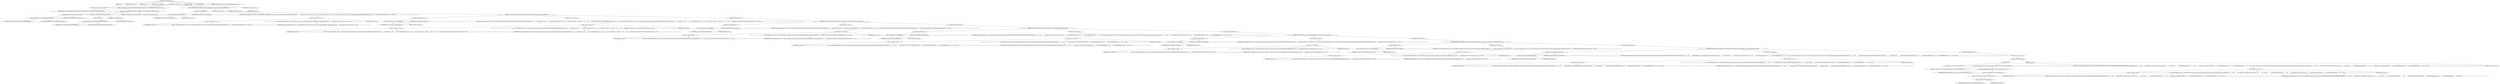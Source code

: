 digraph "createAttributeSetter" {  
"1518" [label = <(METHOD,createAttributeSetter)<SUB>910</SUB>> ]
"1519" [label = <(PARAM,this)<SUB>910</SUB>> ]
"1520" [label = <(PARAM,final Method m)<SUB>910</SUB>> ]
"1521" [label = <(PARAM,Class arg)<SUB>911</SUB>> ]
"1522" [label = <(PARAM,final String attrName)<SUB>912</SUB>> ]
"1523" [label = <(BLOCK,&lt;empty&gt;,&lt;empty&gt;)<SUB>912</SUB>> ]
"1524" [label = <(LOCAL,Class reflectedArg: java.lang.Class)> ]
"1525" [label = <(&lt;operator&gt;.assignment,Class reflectedArg = PRIMITIVE_TYPE_MAP.containsKey(arg) ? (Class) PRIMITIVE_TYPE_MAP.get(arg) : arg)<SUB>915</SUB>> ]
"1526" [label = <(IDENTIFIER,reflectedArg,Class reflectedArg = PRIMITIVE_TYPE_MAP.containsKey(arg) ? (Class) PRIMITIVE_TYPE_MAP.get(arg) : arg)<SUB>915</SUB>> ]
"1527" [label = <(&lt;operator&gt;.conditional,PRIMITIVE_TYPE_MAP.containsKey(arg) ? (Class) PRIMITIVE_TYPE_MAP.get(arg) : arg)<SUB>915</SUB>> ]
"1528" [label = <(containsKey,PRIMITIVE_TYPE_MAP.containsKey(arg))<SUB>915</SUB>> ]
"1529" [label = <(&lt;operator&gt;.fieldAccess,IntrospectionHelper.PRIMITIVE_TYPE_MAP)<SUB>915</SUB>> ]
"1530" [label = <(IDENTIFIER,IntrospectionHelper,PRIMITIVE_TYPE_MAP.containsKey(arg))<SUB>915</SUB>> ]
"1531" [label = <(FIELD_IDENTIFIER,PRIMITIVE_TYPE_MAP,PRIMITIVE_TYPE_MAP)<SUB>915</SUB>> ]
"1532" [label = <(IDENTIFIER,arg,PRIMITIVE_TYPE_MAP.containsKey(arg))<SUB>915</SUB>> ]
"1533" [label = <(&lt;operator&gt;.cast,(Class) PRIMITIVE_TYPE_MAP.get(arg))<SUB>916</SUB>> ]
"1534" [label = <(TYPE_REF,Class,Class)<SUB>916</SUB>> ]
"1535" [label = <(get,PRIMITIVE_TYPE_MAP.get(arg))<SUB>916</SUB>> ]
"1536" [label = <(&lt;operator&gt;.fieldAccess,IntrospectionHelper.PRIMITIVE_TYPE_MAP)<SUB>916</SUB>> ]
"1537" [label = <(IDENTIFIER,IntrospectionHelper,PRIMITIVE_TYPE_MAP.get(arg))<SUB>916</SUB>> ]
"1538" [label = <(FIELD_IDENTIFIER,PRIMITIVE_TYPE_MAP,PRIMITIVE_TYPE_MAP)<SUB>916</SUB>> ]
"1539" [label = <(IDENTIFIER,arg,PRIMITIVE_TYPE_MAP.get(arg))<SUB>916</SUB>> ]
"1540" [label = <(IDENTIFIER,arg,PRIMITIVE_TYPE_MAP.containsKey(arg) ? (Class) PRIMITIVE_TYPE_MAP.get(arg) : arg)<SUB>916</SUB>> ]
"1541" [label = <(CONTROL_STRUCTURE,if (java.lang.String.class.equals(reflectedArg)),if (java.lang.String.class.equals(reflectedArg)))<SUB>919</SUB>> ]
"1542" [label = <(equals,this.equals(reflectedArg))<SUB>919</SUB>> ]
"1543" [label = <(&lt;operator&gt;.fieldAccess,java.lang.String.class)<SUB>919</SUB>> ]
"1544" [label = <(IDENTIFIER,java.lang.String,this.equals(reflectedArg))<SUB>919</SUB>> ]
"1545" [label = <(FIELD_IDENTIFIER,class,class)<SUB>919</SUB>> ]
"1546" [label = <(IDENTIFIER,reflectedArg,this.equals(reflectedArg))<SUB>919</SUB>> ]
"1547" [label = <(BLOCK,&lt;empty&gt;,&lt;empty&gt;)<SUB>919</SUB>> ]
"1548" [label = <(RETURN,return new AttributeSetter() {\012\012    public void set(Project p, Object parent, String value) throws InvocationTargetException, IllegalAccessException {\012        m.invoke(parent, new String[] { value });\012    }\012};,return new AttributeSetter() {\012\012    public void set(Project p, Object parent, String value) throws InvocationTargetException, IllegalAccessException {\012        m.invoke(parent, new String[] { value });\012    }\012};)<SUB>920</SUB>> ]
"1549" [label = <(BLOCK,&lt;empty&gt;,&lt;empty&gt;)<SUB>920</SUB>> ]
"1550" [label = <(&lt;operator&gt;.assignment,&lt;empty&gt;)> ]
"1551" [label = <(IDENTIFIER,$obj29,&lt;empty&gt;)> ]
"1552" [label = <(&lt;operator&gt;.alloc,new AttributeSetter() {\012\012    public void set(Project p, Object parent, String value) throws InvocationTargetException, IllegalAccessException {\012        m.invoke(parent, new String[] { value });\012    }\012})<SUB>920</SUB>> ]
"1553" [label = <(&lt;init&gt;,new AttributeSetter() {\012\012    public void set(Project p, Object parent, String value) throws InvocationTargetException, IllegalAccessException {\012        m.invoke(parent, new String[] { value });\012    }\012})<SUB>920</SUB>> ]
"1554" [label = <(IDENTIFIER,$obj29,new AttributeSetter() {\012\012    public void set(Project p, Object parent, String value) throws InvocationTargetException, IllegalAccessException {\012        m.invoke(parent, new String[] { value });\012    }\012})> ]
"1555" [label = <(IDENTIFIER,$obj29,&lt;empty&gt;)> ]
"1556" [label = <(CONTROL_STRUCTURE,else,else)<SUB>928</SUB>> ]
"1557" [label = <(CONTROL_STRUCTURE,if (java.lang.Character.class.equals(reflectedArg)),if (java.lang.Character.class.equals(reflectedArg)))<SUB>928</SUB>> ]
"1558" [label = <(equals,this.equals(reflectedArg))<SUB>928</SUB>> ]
"1559" [label = <(&lt;operator&gt;.fieldAccess,java.lang.Character.class)<SUB>928</SUB>> ]
"1560" [label = <(IDENTIFIER,java.lang.Character,this.equals(reflectedArg))<SUB>928</SUB>> ]
"1561" [label = <(FIELD_IDENTIFIER,class,class)<SUB>928</SUB>> ]
"1562" [label = <(IDENTIFIER,reflectedArg,this.equals(reflectedArg))<SUB>928</SUB>> ]
"1563" [label = <(BLOCK,&lt;empty&gt;,&lt;empty&gt;)<SUB>928</SUB>> ]
"1564" [label = <(RETURN,return new AttributeSetter() {\012\012    public void set(Project p, Object parent, String value) throws InvocationTargetException, IllegalAccessException {\012        if (value.length() == 0) {\012            throw new BuildException(&quot;The value \&quot;\&quot; is not a &quot; + &quot;legal value for attribute \&quot;&quot; + attrName + &quot;\&quot;&quot;);\012        }\012        m.invoke(parent, new Character[] { new Character(value.charAt(0)) });\012    }\012};,return new AttributeSetter() {\012\012    public void set(Project p, Object parent, String value) throws InvocationTargetException, IllegalAccessException {\012        if (value.length() == 0) {\012            throw new BuildException(&quot;The value \&quot;\&quot; is not a &quot; + &quot;legal value for attribute \&quot;&quot; + attrName + &quot;\&quot;&quot;);\012        }\012        m.invoke(parent, new Character[] { new Character(value.charAt(0)) });\012    }\012};)<SUB>929</SUB>> ]
"1565" [label = <(BLOCK,&lt;empty&gt;,&lt;empty&gt;)<SUB>929</SUB>> ]
"1566" [label = <(&lt;operator&gt;.assignment,&lt;empty&gt;)> ]
"1567" [label = <(IDENTIFIER,$obj30,&lt;empty&gt;)> ]
"1568" [label = <(&lt;operator&gt;.alloc,new AttributeSetter() {\012\012    public void set(Project p, Object parent, String value) throws InvocationTargetException, IllegalAccessException {\012        if (value.length() == 0) {\012            throw new BuildException(&quot;The value \&quot;\&quot; is not a &quot; + &quot;legal value for attribute \&quot;&quot; + attrName + &quot;\&quot;&quot;);\012        }\012        m.invoke(parent, new Character[] { new Character(value.charAt(0)) });\012    }\012})<SUB>929</SUB>> ]
"1569" [label = <(&lt;init&gt;,new AttributeSetter() {\012\012    public void set(Project p, Object parent, String value) throws InvocationTargetException, IllegalAccessException {\012        if (value.length() == 0) {\012            throw new BuildException(&quot;The value \&quot;\&quot; is not a &quot; + &quot;legal value for attribute \&quot;&quot; + attrName + &quot;\&quot;&quot;);\012        }\012        m.invoke(parent, new Character[] { new Character(value.charAt(0)) });\012    }\012})<SUB>929</SUB>> ]
"1570" [label = <(IDENTIFIER,$obj30,new AttributeSetter() {\012\012    public void set(Project p, Object parent, String value) throws InvocationTargetException, IllegalAccessException {\012        if (value.length() == 0) {\012            throw new BuildException(&quot;The value \&quot;\&quot; is not a &quot; + &quot;legal value for attribute \&quot;&quot; + attrName + &quot;\&quot;&quot;);\012        }\012        m.invoke(parent, new Character[] { new Character(value.charAt(0)) });\012    }\012})> ]
"1571" [label = <(IDENTIFIER,$obj30,&lt;empty&gt;)> ]
"1572" [label = <(CONTROL_STRUCTURE,else,else)<SUB>943</SUB>> ]
"1573" [label = <(CONTROL_STRUCTURE,if (java.lang.Boolean.class.equals(reflectedArg)),if (java.lang.Boolean.class.equals(reflectedArg)))<SUB>943</SUB>> ]
"1574" [label = <(equals,this.equals(reflectedArg))<SUB>943</SUB>> ]
"1575" [label = <(&lt;operator&gt;.fieldAccess,java.lang.Boolean.class)<SUB>943</SUB>> ]
"1576" [label = <(IDENTIFIER,java.lang.Boolean,this.equals(reflectedArg))<SUB>943</SUB>> ]
"1577" [label = <(FIELD_IDENTIFIER,class,class)<SUB>943</SUB>> ]
"1578" [label = <(IDENTIFIER,reflectedArg,this.equals(reflectedArg))<SUB>943</SUB>> ]
"1579" [label = <(BLOCK,&lt;empty&gt;,&lt;empty&gt;)<SUB>943</SUB>> ]
"1580" [label = <(RETURN,return new AttributeSetter() {\012\012    public void set(Project p, Object parent, String value) throws InvocationTargetException, IllegalAccessException {\012        m.invoke(parent, new Boolean[] { new Boolean(Project.toBoolean(value)) });\012    }\012};,return new AttributeSetter() {\012\012    public void set(Project p, Object parent, String value) throws InvocationTargetException, IllegalAccessException {\012        m.invoke(parent, new Boolean[] { new Boolean(Project.toBoolean(value)) });\012    }\012};)<SUB>944</SUB>> ]
"1581" [label = <(BLOCK,&lt;empty&gt;,&lt;empty&gt;)<SUB>944</SUB>> ]
"1582" [label = <(&lt;operator&gt;.assignment,&lt;empty&gt;)> ]
"1583" [label = <(IDENTIFIER,$obj31,&lt;empty&gt;)> ]
"1584" [label = <(&lt;operator&gt;.alloc,new AttributeSetter() {\012\012    public void set(Project p, Object parent, String value) throws InvocationTargetException, IllegalAccessException {\012        m.invoke(parent, new Boolean[] { new Boolean(Project.toBoolean(value)) });\012    }\012})<SUB>944</SUB>> ]
"1585" [label = <(&lt;init&gt;,new AttributeSetter() {\012\012    public void set(Project p, Object parent, String value) throws InvocationTargetException, IllegalAccessException {\012        m.invoke(parent, new Boolean[] { new Boolean(Project.toBoolean(value)) });\012    }\012})<SUB>944</SUB>> ]
"1586" [label = <(IDENTIFIER,$obj31,new AttributeSetter() {\012\012    public void set(Project p, Object parent, String value) throws InvocationTargetException, IllegalAccessException {\012        m.invoke(parent, new Boolean[] { new Boolean(Project.toBoolean(value)) });\012    }\012})> ]
"1587" [label = <(IDENTIFIER,$obj31,&lt;empty&gt;)> ]
"1588" [label = <(CONTROL_STRUCTURE,else,else)<SUB>955</SUB>> ]
"1589" [label = <(CONTROL_STRUCTURE,if (java.lang.Class.class.equals(reflectedArg)),if (java.lang.Class.class.equals(reflectedArg)))<SUB>955</SUB>> ]
"1590" [label = <(equals,this.equals(reflectedArg))<SUB>955</SUB>> ]
"1591" [label = <(&lt;operator&gt;.fieldAccess,java.lang.Class.class)<SUB>955</SUB>> ]
"1592" [label = <(IDENTIFIER,java.lang.Class,this.equals(reflectedArg))<SUB>955</SUB>> ]
"1593" [label = <(FIELD_IDENTIFIER,class,class)<SUB>955</SUB>> ]
"1594" [label = <(IDENTIFIER,reflectedArg,this.equals(reflectedArg))<SUB>955</SUB>> ]
"1595" [label = <(BLOCK,&lt;empty&gt;,&lt;empty&gt;)<SUB>955</SUB>> ]
"1596" [label = <(RETURN,return new AttributeSetter() {\012\012    public void set(Project p, Object parent, String value) throws InvocationTargetException, IllegalAccessException, BuildException {\012        try {\012            m.invoke(parent, new Class[] { Class.forName(value) });\012        } catch (ClassNotFoundException ce) {\012            throw new BuildException(ce);\012        }\012    }\012};,return new AttributeSetter() {\012\012    public void set(Project p, Object parent, String value) throws InvocationTargetException, IllegalAccessException, BuildException {\012        try {\012            m.invoke(parent, new Class[] { Class.forName(value) });\012        } catch (ClassNotFoundException ce) {\012            throw new BuildException(ce);\012        }\012    }\012};)<SUB>956</SUB>> ]
"1597" [label = <(BLOCK,&lt;empty&gt;,&lt;empty&gt;)<SUB>956</SUB>> ]
"1598" [label = <(&lt;operator&gt;.assignment,&lt;empty&gt;)> ]
"1599" [label = <(IDENTIFIER,$obj32,&lt;empty&gt;)> ]
"1600" [label = <(&lt;operator&gt;.alloc,new AttributeSetter() {\012\012    public void set(Project p, Object parent, String value) throws InvocationTargetException, IllegalAccessException, BuildException {\012        try {\012            m.invoke(parent, new Class[] { Class.forName(value) });\012        } catch (ClassNotFoundException ce) {\012            throw new BuildException(ce);\012        }\012    }\012})<SUB>956</SUB>> ]
"1601" [label = <(&lt;init&gt;,new AttributeSetter() {\012\012    public void set(Project p, Object parent, String value) throws InvocationTargetException, IllegalAccessException, BuildException {\012        try {\012            m.invoke(parent, new Class[] { Class.forName(value) });\012        } catch (ClassNotFoundException ce) {\012            throw new BuildException(ce);\012        }\012    }\012})<SUB>956</SUB>> ]
"1602" [label = <(IDENTIFIER,$obj32,new AttributeSetter() {\012\012    public void set(Project p, Object parent, String value) throws InvocationTargetException, IllegalAccessException, BuildException {\012        try {\012            m.invoke(parent, new Class[] { Class.forName(value) });\012        } catch (ClassNotFoundException ce) {\012            throw new BuildException(ce);\012        }\012    }\012})> ]
"1603" [label = <(IDENTIFIER,$obj32,&lt;empty&gt;)> ]
"1604" [label = <(CONTROL_STRUCTURE,else,else)<SUB>968</SUB>> ]
"1605" [label = <(CONTROL_STRUCTURE,if (java.io.File.class.equals(reflectedArg)),if (java.io.File.class.equals(reflectedArg)))<SUB>968</SUB>> ]
"1606" [label = <(equals,this.equals(reflectedArg))<SUB>968</SUB>> ]
"1607" [label = <(&lt;operator&gt;.fieldAccess,java.io.File.class)<SUB>968</SUB>> ]
"1608" [label = <(IDENTIFIER,java.io.File,this.equals(reflectedArg))<SUB>968</SUB>> ]
"1609" [label = <(FIELD_IDENTIFIER,class,class)<SUB>968</SUB>> ]
"1610" [label = <(IDENTIFIER,reflectedArg,this.equals(reflectedArg))<SUB>968</SUB>> ]
"1611" [label = <(BLOCK,&lt;empty&gt;,&lt;empty&gt;)<SUB>968</SUB>> ]
"1612" [label = <(RETURN,return new AttributeSetter() {\012\012    public void set(Project p, Object parent, String value) throws InvocationTargetException, IllegalAccessException {\012        m.invoke(parent, new File[] { p.resolveFile(value) });\012    }\012};,return new AttributeSetter() {\012\012    public void set(Project p, Object parent, String value) throws InvocationTargetException, IllegalAccessException {\012        m.invoke(parent, new File[] { p.resolveFile(value) });\012    }\012};)<SUB>969</SUB>> ]
"1613" [label = <(BLOCK,&lt;empty&gt;,&lt;empty&gt;)<SUB>969</SUB>> ]
"1614" [label = <(&lt;operator&gt;.assignment,&lt;empty&gt;)> ]
"1615" [label = <(IDENTIFIER,$obj33,&lt;empty&gt;)> ]
"1616" [label = <(&lt;operator&gt;.alloc,new AttributeSetter() {\012\012    public void set(Project p, Object parent, String value) throws InvocationTargetException, IllegalAccessException {\012        m.invoke(parent, new File[] { p.resolveFile(value) });\012    }\012})<SUB>969</SUB>> ]
"1617" [label = <(&lt;init&gt;,new AttributeSetter() {\012\012    public void set(Project p, Object parent, String value) throws InvocationTargetException, IllegalAccessException {\012        m.invoke(parent, new File[] { p.resolveFile(value) });\012    }\012})<SUB>969</SUB>> ]
"1618" [label = <(IDENTIFIER,$obj33,new AttributeSetter() {\012\012    public void set(Project p, Object parent, String value) throws InvocationTargetException, IllegalAccessException {\012        m.invoke(parent, new File[] { p.resolveFile(value) });\012    }\012})> ]
"1619" [label = <(IDENTIFIER,$obj33,&lt;empty&gt;)> ]
"1620" [label = <(CONTROL_STRUCTURE,else,else)<SUB>978</SUB>> ]
"1621" [label = <(CONTROL_STRUCTURE,if (org.apache.tools.ant.types.Path.class.equals(reflectedArg)),if (org.apache.tools.ant.types.Path.class.equals(reflectedArg)))<SUB>978</SUB>> ]
"1622" [label = <(equals,equals(reflectedArg))<SUB>978</SUB>> ]
"1623" [label = <(&lt;operator&gt;.fieldAccess,org.apache.tools.ant.types.Path.class)<SUB>978</SUB>> ]
"1624" [label = <(IDENTIFIER,org.apache.tools.ant.types.Path,equals(reflectedArg))<SUB>978</SUB>> ]
"1625" [label = <(FIELD_IDENTIFIER,class,class)<SUB>978</SUB>> ]
"1626" [label = <(IDENTIFIER,reflectedArg,equals(reflectedArg))<SUB>978</SUB>> ]
"1627" [label = <(BLOCK,&lt;empty&gt;,&lt;empty&gt;)<SUB>978</SUB>> ]
"1628" [label = <(RETURN,return new AttributeSetter() {\012\012    public void set(Project p, Object parent, String value) throws InvocationTargetException, IllegalAccessException {\012        m.invoke(parent, new Path[] { new Path(p, value) });\012    }\012};,return new AttributeSetter() {\012\012    public void set(Project p, Object parent, String value) throws InvocationTargetException, IllegalAccessException {\012        m.invoke(parent, new Path[] { new Path(p, value) });\012    }\012};)<SUB>979</SUB>> ]
"1629" [label = <(BLOCK,&lt;empty&gt;,&lt;empty&gt;)<SUB>979</SUB>> ]
"1630" [label = <(&lt;operator&gt;.assignment,&lt;empty&gt;)> ]
"1631" [label = <(IDENTIFIER,$obj34,&lt;empty&gt;)> ]
"1632" [label = <(&lt;operator&gt;.alloc,new AttributeSetter() {\012\012    public void set(Project p, Object parent, String value) throws InvocationTargetException, IllegalAccessException {\012        m.invoke(parent, new Path[] { new Path(p, value) });\012    }\012})<SUB>979</SUB>> ]
"1633" [label = <(&lt;init&gt;,new AttributeSetter() {\012\012    public void set(Project p, Object parent, String value) throws InvocationTargetException, IllegalAccessException {\012        m.invoke(parent, new Path[] { new Path(p, value) });\012    }\012})<SUB>979</SUB>> ]
"1634" [label = <(IDENTIFIER,$obj34,new AttributeSetter() {\012\012    public void set(Project p, Object parent, String value) throws InvocationTargetException, IllegalAccessException {\012        m.invoke(parent, new Path[] { new Path(p, value) });\012    }\012})> ]
"1635" [label = <(IDENTIFIER,$obj34,&lt;empty&gt;)> ]
"1636" [label = <(CONTROL_STRUCTURE,else,else)<SUB>988</SUB>> ]
"1637" [label = <(CONTROL_STRUCTURE,if (EnumeratedAttribute.class.isAssignableFrom(reflectedArg)),if (EnumeratedAttribute.class.isAssignableFrom(reflectedArg)))<SUB>988</SUB>> ]
"1638" [label = <(isAssignableFrom,isAssignableFrom(reflectedArg))<SUB>988</SUB>> ]
"1639" [label = <(&lt;operator&gt;.fieldAccess,EnumeratedAttribute.class)<SUB>988</SUB>> ]
"1640" [label = <(IDENTIFIER,EnumeratedAttribute,isAssignableFrom(reflectedArg))<SUB>988</SUB>> ]
"1641" [label = <(FIELD_IDENTIFIER,class,class)<SUB>988</SUB>> ]
"1642" [label = <(IDENTIFIER,reflectedArg,isAssignableFrom(reflectedArg))<SUB>988</SUB>> ]
"1643" [label = <(BLOCK,&lt;empty&gt;,&lt;empty&gt;)<SUB>988</SUB>> ]
"1644" [label = <(RETURN,return new AttributeSetter() {\012\012    public void set(Project p, Object parent, String value) throws InvocationTargetException, IllegalAccessException, BuildException {\012        try {\012            EnumeratedAttribute ea = (EnumeratedAttribute) reflectedArg.newInstance();\012            ea.setValue(value);\012            m.invoke(parent, new EnumeratedAttribute[] { ea });\012        } catch (InstantiationException ie) {\012            throw new BuildException(ie);\012        }\012    }\012};,return new AttributeSetter() {\012\012    public void set(Project p, Object parent, String value) throws InvocationTargetException, IllegalAccessException, BuildException {\012        try {\012            EnumeratedAttribute ea = (EnumeratedAttribute) reflectedArg.newInstance();\012            ea.setValue(value);\012            m.invoke(parent, new EnumeratedAttribute[] { ea });\012        } catch (InstantiationException ie) {\012            throw new BuildException(ie);\012        }\012    }\012};)<SUB>989</SUB>> ]
"1645" [label = <(BLOCK,&lt;empty&gt;,&lt;empty&gt;)<SUB>989</SUB>> ]
"1646" [label = <(&lt;operator&gt;.assignment,&lt;empty&gt;)> ]
"1647" [label = <(IDENTIFIER,$obj35,&lt;empty&gt;)> ]
"1648" [label = <(&lt;operator&gt;.alloc,new AttributeSetter() {\012\012    public void set(Project p, Object parent, String value) throws InvocationTargetException, IllegalAccessException, BuildException {\012        try {\012            EnumeratedAttribute ea = (EnumeratedAttribute) reflectedArg.newInstance();\012            ea.setValue(value);\012            m.invoke(parent, new EnumeratedAttribute[] { ea });\012        } catch (InstantiationException ie) {\012            throw new BuildException(ie);\012        }\012    }\012})<SUB>989</SUB>> ]
"1649" [label = <(&lt;init&gt;,new AttributeSetter() {\012\012    public void set(Project p, Object parent, String value) throws InvocationTargetException, IllegalAccessException, BuildException {\012        try {\012            EnumeratedAttribute ea = (EnumeratedAttribute) reflectedArg.newInstance();\012            ea.setValue(value);\012            m.invoke(parent, new EnumeratedAttribute[] { ea });\012        } catch (InstantiationException ie) {\012            throw new BuildException(ie);\012        }\012    }\012})<SUB>989</SUB>> ]
"1650" [label = <(IDENTIFIER,$obj35,new AttributeSetter() {\012\012    public void set(Project p, Object parent, String value) throws InvocationTargetException, IllegalAccessException, BuildException {\012        try {\012            EnumeratedAttribute ea = (EnumeratedAttribute) reflectedArg.newInstance();\012            ea.setValue(value);\012            m.invoke(parent, new EnumeratedAttribute[] { ea });\012        } catch (InstantiationException ie) {\012            throw new BuildException(ie);\012        }\012    }\012})> ]
"1651" [label = <(IDENTIFIER,$obj35,&lt;empty&gt;)> ]
"1652" [label = <(CONTROL_STRUCTURE,else,else)<SUB>1006</SUB>> ]
"1653" [label = <(BLOCK,&lt;empty&gt;,&lt;empty&gt;)<SUB>1006</SUB>> ]
"1654" [label = <(CONTROL_STRUCTURE,try,try)<SUB>1008</SUB>> ]
"1655" [label = <(BLOCK,try,try)<SUB>1008</SUB>> ]
"1656" [label = <(LOCAL,Constructor c: java.lang.reflect.Constructor)> ]
"1657" [label = <(&lt;operator&gt;.assignment,Constructor c = reflectedArg.getConstructor(new Class[] { java.lang.String.class }))<SUB>1009</SUB>> ]
"1658" [label = <(IDENTIFIER,c,Constructor c = reflectedArg.getConstructor(new Class[] { java.lang.String.class }))<SUB>1009</SUB>> ]
"1659" [label = <(getConstructor,reflectedArg.getConstructor(new Class[] { java.lang.String.class }))<SUB>1010</SUB>> ]
"1660" [label = <(IDENTIFIER,reflectedArg,reflectedArg.getConstructor(new Class[] { java.lang.String.class }))<SUB>1010</SUB>> ]
"1661" [label = <(&lt;operator&gt;.arrayInitializer,&lt;operator&gt;.arrayInitializer)<SUB>1010</SUB>> ]
"1662" [label = <(&lt;operator&gt;.arrayInitializer,new Class[] { java.lang.String.class })<SUB>1010</SUB>> ]
"1663" [label = <(&lt;operator&gt;.fieldAccess,java.lang.String.class)<SUB>1010</SUB>> ]
"1664" [label = <(IDENTIFIER,java.lang.String,new Class[] { java.lang.String.class })<SUB>1010</SUB>> ]
"1665" [label = <(FIELD_IDENTIFIER,class,class)<SUB>1010</SUB>> ]
"1666" [label = <(RETURN,return new AttributeSetter() {\012\012    public void set(Project p, Object parent, String value) throws InvocationTargetException, IllegalAccessException, BuildException {\012        try {\012            Object attribute = c.newInstance(new String[] { value });\012            if (p != null) {\012                p.setProjectReference(attribute);\012            }\012            m.invoke(parent, new Object[] { attribute });\012        } catch (InstantiationException ie) {\012            throw new BuildException(ie);\012        }\012    }\012};,return new AttributeSetter() {\012\012    public void set(Project p, Object parent, String value) throws InvocationTargetException, IllegalAccessException, BuildException {\012        try {\012            Object attribute = c.newInstance(new String[] { value });\012            if (p != null) {\012                p.setProjectReference(attribute);\012            }\012            m.invoke(parent, new Object[] { attribute });\012        } catch (InstantiationException ie) {\012            throw new BuildException(ie);\012        }\012    }\012};)<SUB>1012</SUB>> ]
"1667" [label = <(BLOCK,&lt;empty&gt;,&lt;empty&gt;)<SUB>1012</SUB>> ]
"1668" [label = <(&lt;operator&gt;.assignment,&lt;empty&gt;)> ]
"1669" [label = <(IDENTIFIER,$obj36,&lt;empty&gt;)> ]
"1670" [label = <(&lt;operator&gt;.alloc,new AttributeSetter() {\012\012    public void set(Project p, Object parent, String value) throws InvocationTargetException, IllegalAccessException, BuildException {\012        try {\012            Object attribute = c.newInstance(new String[] { value });\012            if (p != null) {\012                p.setProjectReference(attribute);\012            }\012            m.invoke(parent, new Object[] { attribute });\012        } catch (InstantiationException ie) {\012            throw new BuildException(ie);\012        }\012    }\012})<SUB>1012</SUB>> ]
"1671" [label = <(&lt;init&gt;,new AttributeSetter() {\012\012    public void set(Project p, Object parent, String value) throws InvocationTargetException, IllegalAccessException, BuildException {\012        try {\012            Object attribute = c.newInstance(new String[] { value });\012            if (p != null) {\012                p.setProjectReference(attribute);\012            }\012            m.invoke(parent, new Object[] { attribute });\012        } catch (InstantiationException ie) {\012            throw new BuildException(ie);\012        }\012    }\012})<SUB>1012</SUB>> ]
"1672" [label = <(IDENTIFIER,$obj36,new AttributeSetter() {\012\012    public void set(Project p, Object parent, String value) throws InvocationTargetException, IllegalAccessException, BuildException {\012        try {\012            Object attribute = c.newInstance(new String[] { value });\012            if (p != null) {\012                p.setProjectReference(attribute);\012            }\012            m.invoke(parent, new Object[] { attribute });\012        } catch (InstantiationException ie) {\012            throw new BuildException(ie);\012        }\012    }\012})> ]
"1673" [label = <(IDENTIFIER,$obj36,&lt;empty&gt;)> ]
"1674" [label = <(BLOCK,catch,catch)> ]
"1675" [label = <(BLOCK,&lt;empty&gt;,&lt;empty&gt;)<SUB>1029</SUB>> ]
"1676" [label = <(RETURN,return null;,return null;)<SUB>1034</SUB>> ]
"1677" [label = <(LITERAL,null,return null;)<SUB>1034</SUB>> ]
"1678" [label = <(MODIFIER,PRIVATE)> ]
"1679" [label = <(MODIFIER,VIRTUAL)> ]
"1680" [label = <(METHOD_RETURN,org.apache.tools.ant.IntrospectionHelper$AttributeSetter)<SUB>910</SUB>> ]
  "1518" -> "1519" 
  "1518" -> "1520" 
  "1518" -> "1521" 
  "1518" -> "1522" 
  "1518" -> "1523" 
  "1518" -> "1678" 
  "1518" -> "1679" 
  "1518" -> "1680" 
  "1523" -> "1524" 
  "1523" -> "1525" 
  "1523" -> "1541" 
  "1523" -> "1676" 
  "1525" -> "1526" 
  "1525" -> "1527" 
  "1527" -> "1528" 
  "1527" -> "1533" 
  "1527" -> "1540" 
  "1528" -> "1529" 
  "1528" -> "1532" 
  "1529" -> "1530" 
  "1529" -> "1531" 
  "1533" -> "1534" 
  "1533" -> "1535" 
  "1535" -> "1536" 
  "1535" -> "1539" 
  "1536" -> "1537" 
  "1536" -> "1538" 
  "1541" -> "1542" 
  "1541" -> "1547" 
  "1541" -> "1556" 
  "1542" -> "1543" 
  "1542" -> "1546" 
  "1543" -> "1544" 
  "1543" -> "1545" 
  "1547" -> "1548" 
  "1548" -> "1549" 
  "1549" -> "1550" 
  "1549" -> "1553" 
  "1549" -> "1555" 
  "1550" -> "1551" 
  "1550" -> "1552" 
  "1553" -> "1554" 
  "1556" -> "1557" 
  "1557" -> "1558" 
  "1557" -> "1563" 
  "1557" -> "1572" 
  "1558" -> "1559" 
  "1558" -> "1562" 
  "1559" -> "1560" 
  "1559" -> "1561" 
  "1563" -> "1564" 
  "1564" -> "1565" 
  "1565" -> "1566" 
  "1565" -> "1569" 
  "1565" -> "1571" 
  "1566" -> "1567" 
  "1566" -> "1568" 
  "1569" -> "1570" 
  "1572" -> "1573" 
  "1573" -> "1574" 
  "1573" -> "1579" 
  "1573" -> "1588" 
  "1574" -> "1575" 
  "1574" -> "1578" 
  "1575" -> "1576" 
  "1575" -> "1577" 
  "1579" -> "1580" 
  "1580" -> "1581" 
  "1581" -> "1582" 
  "1581" -> "1585" 
  "1581" -> "1587" 
  "1582" -> "1583" 
  "1582" -> "1584" 
  "1585" -> "1586" 
  "1588" -> "1589" 
  "1589" -> "1590" 
  "1589" -> "1595" 
  "1589" -> "1604" 
  "1590" -> "1591" 
  "1590" -> "1594" 
  "1591" -> "1592" 
  "1591" -> "1593" 
  "1595" -> "1596" 
  "1596" -> "1597" 
  "1597" -> "1598" 
  "1597" -> "1601" 
  "1597" -> "1603" 
  "1598" -> "1599" 
  "1598" -> "1600" 
  "1601" -> "1602" 
  "1604" -> "1605" 
  "1605" -> "1606" 
  "1605" -> "1611" 
  "1605" -> "1620" 
  "1606" -> "1607" 
  "1606" -> "1610" 
  "1607" -> "1608" 
  "1607" -> "1609" 
  "1611" -> "1612" 
  "1612" -> "1613" 
  "1613" -> "1614" 
  "1613" -> "1617" 
  "1613" -> "1619" 
  "1614" -> "1615" 
  "1614" -> "1616" 
  "1617" -> "1618" 
  "1620" -> "1621" 
  "1621" -> "1622" 
  "1621" -> "1627" 
  "1621" -> "1636" 
  "1622" -> "1623" 
  "1622" -> "1626" 
  "1623" -> "1624" 
  "1623" -> "1625" 
  "1627" -> "1628" 
  "1628" -> "1629" 
  "1629" -> "1630" 
  "1629" -> "1633" 
  "1629" -> "1635" 
  "1630" -> "1631" 
  "1630" -> "1632" 
  "1633" -> "1634" 
  "1636" -> "1637" 
  "1637" -> "1638" 
  "1637" -> "1643" 
  "1637" -> "1652" 
  "1638" -> "1639" 
  "1638" -> "1642" 
  "1639" -> "1640" 
  "1639" -> "1641" 
  "1643" -> "1644" 
  "1644" -> "1645" 
  "1645" -> "1646" 
  "1645" -> "1649" 
  "1645" -> "1651" 
  "1646" -> "1647" 
  "1646" -> "1648" 
  "1649" -> "1650" 
  "1652" -> "1653" 
  "1653" -> "1654" 
  "1654" -> "1655" 
  "1654" -> "1674" 
  "1655" -> "1656" 
  "1655" -> "1657" 
  "1655" -> "1666" 
  "1657" -> "1658" 
  "1657" -> "1659" 
  "1659" -> "1660" 
  "1659" -> "1661" 
  "1661" -> "1662" 
  "1662" -> "1663" 
  "1663" -> "1664" 
  "1663" -> "1665" 
  "1666" -> "1667" 
  "1667" -> "1668" 
  "1667" -> "1671" 
  "1667" -> "1673" 
  "1668" -> "1669" 
  "1668" -> "1670" 
  "1671" -> "1672" 
  "1674" -> "1675" 
  "1676" -> "1677" 
}
